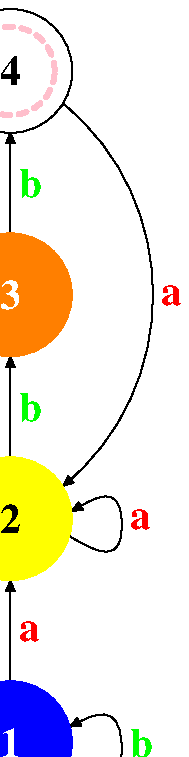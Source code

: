 input boxes
defaultfont:="ptmr8r";
warningcheck:=0;
beginfig(1)
defaultfont:="ptmb8r";
vardef labelarrow
 (suffix BoxA,BoxB) expr Line =
  drawarrow Line
  cutbefore bpath BoxA
  cutafter bpath BoxB;
  point (.5*length Line) of Line
enddef;
color yellow,orange;
yellow:=red+green;  orange:=red+(green/2);
boxjoin(a.n=b.s-(0,.5in));
defaultscale:=1.5; circmargin:=4pt;
circleit.In("in"); circleit.One("1"); circleit.Two("2");
circleit.Three("3"); circleit.Four("4");
boxjoin(); circmargin:=16pt; circleit.X(""); X.c=Four.c;
drawunboxed(One,Two,Three,Four,In,X);
drawarrow In.n--One.s;
label.rt("a",labelarrow(One,Two) One.c--Two.c)
  withcolor red;
label.rt("b",labelarrow(Two,Three) Two.c--Three.c)
  withcolor green;
label.rt("b",labelarrow(Three,Four) Three.c--Four.c)
  withcolor green;
label.rt("a",labelarrow(Four,Two) Four.c{dir335}..
  {dir205}Two.c)  withcolor red;
label.lft("a",labelarrow(Three,Two) Three.c{dir205}..
  {dir335}Two.c)  withcolor red;
label.lft("b",labelarrow(Four,One) Four.c{dir180}..
  tension2..One.c)   withcolor green;
label.rt("b",labelarrow(One,One) One.c{dir45}..One.c+(40,0)
  ..{dir120}One.c) withcolor green;
label.rt("a",labelarrow(Two,Two) Two.c{dir65}..Two.c+(40,0)
  ..{dir100}Two.c)  withcolor red;
fill bpath One withcolor blue;
fill bpath Two withcolor yellow;
fill bpath Three withcolor orange;
draw bpath Four;  draw pic Two;
draw pic One withcolor white;
draw pic Three withcolor white;
pickup pencircle scaled 2pt;
draw bpath X dashed evenly withcolor (1 , .75, .8);
endfig;
end;
